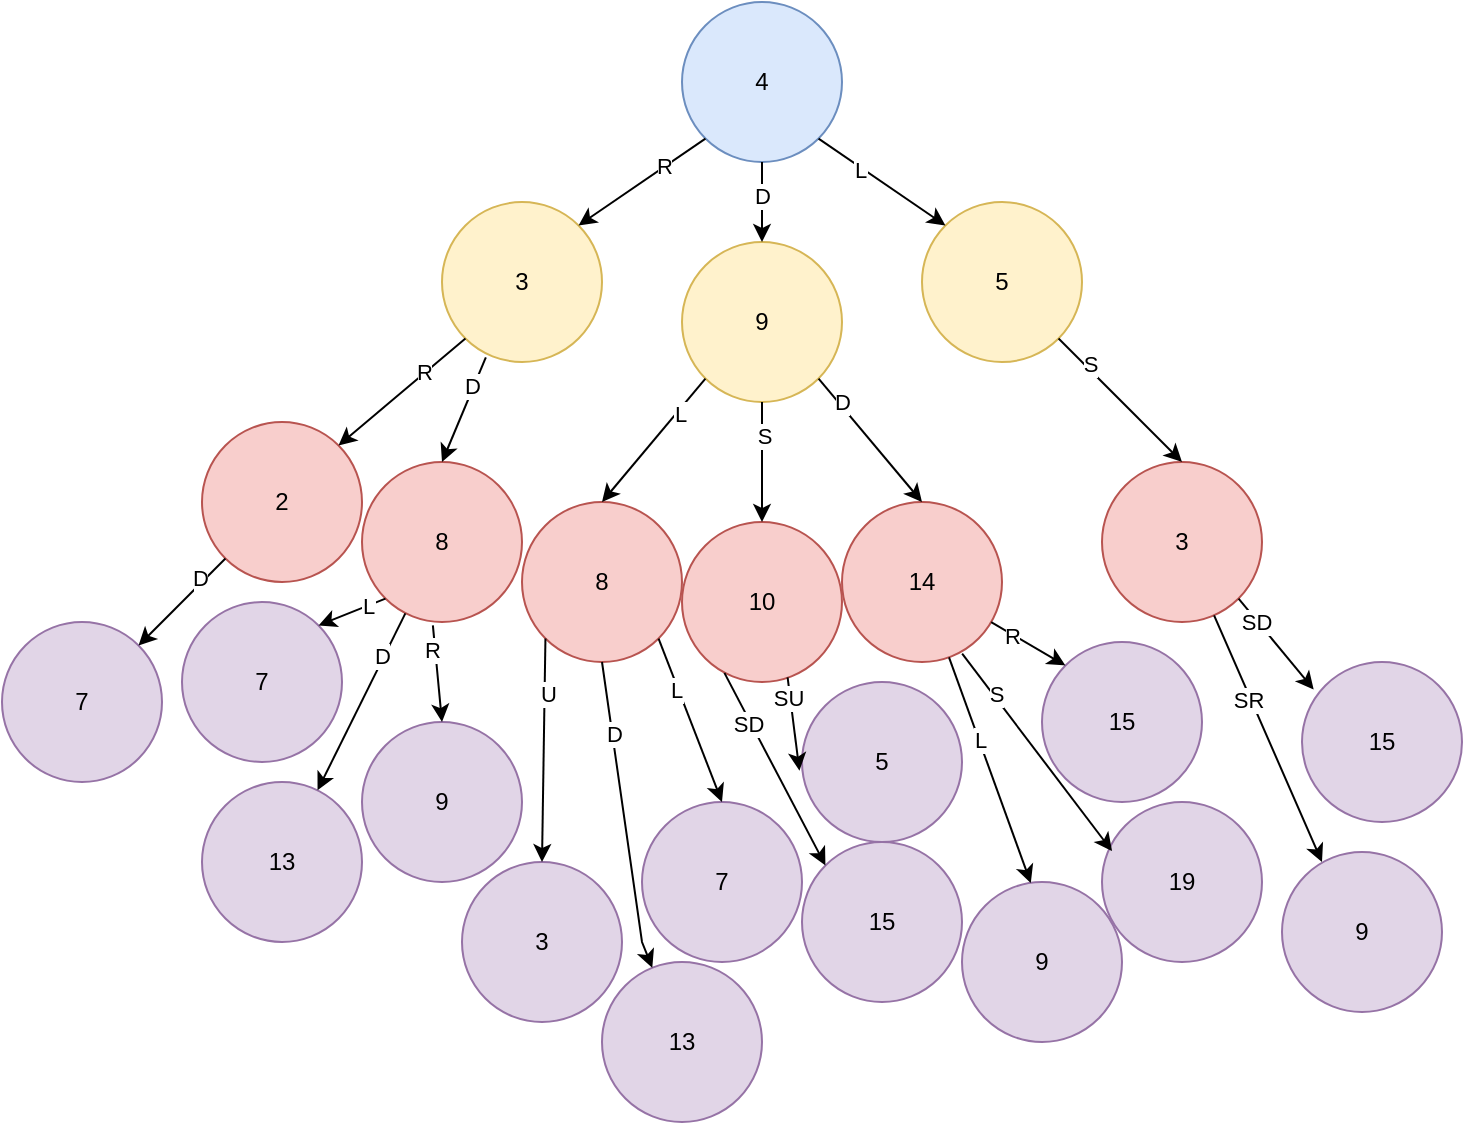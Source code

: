 <mxfile version="20.2.3" type="device"><diagram id="Uxv8ZUywDkKNSfM0U2kx" name="Halaman-1"><mxGraphModel dx="1221" dy="634" grid="1" gridSize="10" guides="1" tooltips="1" connect="1" arrows="1" fold="1" page="1" pageScale="1" pageWidth="827" pageHeight="1169" math="0" shadow="0"><root><mxCell id="0"/><mxCell id="1" parent="0"/><mxCell id="FtjuTEoWzu1NTmcTvjd2-1" value="4" style="ellipse;whiteSpace=wrap;html=1;aspect=fixed;fillColor=#dae8fc;strokeColor=#6c8ebf;" vertex="1" parent="1"><mxGeometry x="370" y="240" width="80" height="80" as="geometry"/></mxCell><mxCell id="FtjuTEoWzu1NTmcTvjd2-2" value="5" style="ellipse;whiteSpace=wrap;html=1;aspect=fixed;fillColor=#fff2cc;strokeColor=#d6b656;" vertex="1" parent="1"><mxGeometry x="490" y="340" width="80" height="80" as="geometry"/></mxCell><mxCell id="FtjuTEoWzu1NTmcTvjd2-3" value="9" style="ellipse;whiteSpace=wrap;html=1;aspect=fixed;fillColor=#fff2cc;strokeColor=#d6b656;" vertex="1" parent="1"><mxGeometry x="370" y="360" width="80" height="80" as="geometry"/></mxCell><mxCell id="FtjuTEoWzu1NTmcTvjd2-4" value="3" style="ellipse;whiteSpace=wrap;html=1;aspect=fixed;fillColor=#fff2cc;strokeColor=#d6b656;" vertex="1" parent="1"><mxGeometry x="250" y="340" width="80" height="80" as="geometry"/></mxCell><mxCell id="FtjuTEoWzu1NTmcTvjd2-5" value="" style="endArrow=classic;html=1;rounded=0;exitX=0.5;exitY=1;exitDx=0;exitDy=0;entryX=0.5;entryY=0;entryDx=0;entryDy=0;" edge="1" parent="1" source="FtjuTEoWzu1NTmcTvjd2-1" target="FtjuTEoWzu1NTmcTvjd2-3"><mxGeometry width="50" height="50" relative="1" as="geometry"><mxPoint x="390" y="300" as="sourcePoint"/><mxPoint x="440" y="250" as="targetPoint"/></mxGeometry></mxCell><mxCell id="FtjuTEoWzu1NTmcTvjd2-6" value="D" style="edgeLabel;html=1;align=center;verticalAlign=middle;resizable=0;points=[];" vertex="1" connectable="0" parent="FtjuTEoWzu1NTmcTvjd2-5"><mxGeometry x="0.213" y="-1" relative="1" as="geometry"><mxPoint x="1" y="-8" as="offset"/></mxGeometry></mxCell><mxCell id="FtjuTEoWzu1NTmcTvjd2-7" value="" style="endArrow=classic;html=1;rounded=0;exitX=0;exitY=1;exitDx=0;exitDy=0;entryX=1;entryY=0;entryDx=0;entryDy=0;" edge="1" parent="1" source="FtjuTEoWzu1NTmcTvjd2-1" target="FtjuTEoWzu1NTmcTvjd2-4"><mxGeometry width="50" height="50" relative="1" as="geometry"><mxPoint x="400" y="370" as="sourcePoint"/><mxPoint x="450" y="320" as="targetPoint"/></mxGeometry></mxCell><mxCell id="FtjuTEoWzu1NTmcTvjd2-8" value="R" style="edgeLabel;html=1;align=center;verticalAlign=middle;resizable=0;points=[];" vertex="1" connectable="0" parent="FtjuTEoWzu1NTmcTvjd2-7"><mxGeometry x="-0.359" y="-1" relative="1" as="geometry"><mxPoint as="offset"/></mxGeometry></mxCell><mxCell id="FtjuTEoWzu1NTmcTvjd2-9" value="" style="endArrow=classic;html=1;rounded=0;entryX=0;entryY=0;entryDx=0;entryDy=0;exitX=1;exitY=1;exitDx=0;exitDy=0;" edge="1" parent="1" source="FtjuTEoWzu1NTmcTvjd2-1" target="FtjuTEoWzu1NTmcTvjd2-2"><mxGeometry width="50" height="50" relative="1" as="geometry"><mxPoint x="400" y="370" as="sourcePoint"/><mxPoint x="450" y="320" as="targetPoint"/></mxGeometry></mxCell><mxCell id="FtjuTEoWzu1NTmcTvjd2-10" value="L" style="edgeLabel;html=1;align=center;verticalAlign=middle;resizable=0;points=[];" vertex="1" connectable="0" parent="FtjuTEoWzu1NTmcTvjd2-9"><mxGeometry x="-0.329" y="-1" relative="1" as="geometry"><mxPoint as="offset"/></mxGeometry></mxCell><mxCell id="FtjuTEoWzu1NTmcTvjd2-11" value="8" style="ellipse;whiteSpace=wrap;html=1;aspect=fixed;fillColor=#f8cecc;strokeColor=#b85450;" vertex="1" parent="1"><mxGeometry x="210" y="470" width="80" height="80" as="geometry"/></mxCell><mxCell id="FtjuTEoWzu1NTmcTvjd2-12" value="2" style="ellipse;whiteSpace=wrap;html=1;aspect=fixed;fillColor=#f8cecc;strokeColor=#b85450;" vertex="1" parent="1"><mxGeometry x="130" y="450" width="80" height="80" as="geometry"/></mxCell><mxCell id="FtjuTEoWzu1NTmcTvjd2-13" value="" style="endArrow=classic;html=1;rounded=0;exitX=0;exitY=1;exitDx=0;exitDy=0;entryX=1;entryY=0;entryDx=0;entryDy=0;" edge="1" parent="1" source="FtjuTEoWzu1NTmcTvjd2-4" target="FtjuTEoWzu1NTmcTvjd2-12"><mxGeometry width="50" height="50" relative="1" as="geometry"><mxPoint x="391.716" y="318.284" as="sourcePoint"/><mxPoint x="328.284" y="361.716" as="targetPoint"/></mxGeometry></mxCell><mxCell id="FtjuTEoWzu1NTmcTvjd2-14" value="R" style="edgeLabel;html=1;align=center;verticalAlign=middle;resizable=0;points=[];" vertex="1" connectable="0" parent="FtjuTEoWzu1NTmcTvjd2-13"><mxGeometry x="-0.359" y="-1" relative="1" as="geometry"><mxPoint as="offset"/></mxGeometry></mxCell><mxCell id="FtjuTEoWzu1NTmcTvjd2-15" value="" style="endArrow=classic;html=1;rounded=0;exitX=0.274;exitY=0.971;exitDx=0;exitDy=0;entryX=0.5;entryY=0;entryDx=0;entryDy=0;exitPerimeter=0;" edge="1" parent="1" source="FtjuTEoWzu1NTmcTvjd2-4" target="FtjuTEoWzu1NTmcTvjd2-11"><mxGeometry width="50" height="50" relative="1" as="geometry"><mxPoint x="400" y="420" as="sourcePoint"/><mxPoint x="450" y="370" as="targetPoint"/></mxGeometry></mxCell><mxCell id="FtjuTEoWzu1NTmcTvjd2-18" value="D" style="edgeLabel;html=1;align=center;verticalAlign=middle;resizable=0;points=[];" vertex="1" connectable="0" parent="FtjuTEoWzu1NTmcTvjd2-15"><mxGeometry x="-0.451" y="-1" relative="1" as="geometry"><mxPoint as="offset"/></mxGeometry></mxCell><mxCell id="FtjuTEoWzu1NTmcTvjd2-19" value="14" style="ellipse;whiteSpace=wrap;html=1;aspect=fixed;fillColor=#f8cecc;strokeColor=#b85450;" vertex="1" parent="1"><mxGeometry x="450" y="490" width="80" height="80" as="geometry"/></mxCell><mxCell id="FtjuTEoWzu1NTmcTvjd2-20" value="10" style="ellipse;whiteSpace=wrap;html=1;aspect=fixed;fillColor=#f8cecc;strokeColor=#b85450;" vertex="1" parent="1"><mxGeometry x="370" y="500" width="80" height="80" as="geometry"/></mxCell><mxCell id="FtjuTEoWzu1NTmcTvjd2-21" value="8" style="ellipse;whiteSpace=wrap;html=1;aspect=fixed;fillColor=#f8cecc;strokeColor=#b85450;" vertex="1" parent="1"><mxGeometry x="290" y="490" width="80" height="80" as="geometry"/></mxCell><mxCell id="FtjuTEoWzu1NTmcTvjd2-22" value="" style="endArrow=classic;html=1;rounded=0;exitX=0;exitY=1;exitDx=0;exitDy=0;entryX=0.5;entryY=0;entryDx=0;entryDy=0;" edge="1" parent="1" source="FtjuTEoWzu1NTmcTvjd2-3" target="FtjuTEoWzu1NTmcTvjd2-21"><mxGeometry width="50" height="50" relative="1" as="geometry"><mxPoint x="400" y="530" as="sourcePoint"/><mxPoint x="450" y="480" as="targetPoint"/></mxGeometry></mxCell><mxCell id="FtjuTEoWzu1NTmcTvjd2-23" value="L" style="edgeLabel;html=1;align=center;verticalAlign=middle;resizable=0;points=[];" vertex="1" connectable="0" parent="FtjuTEoWzu1NTmcTvjd2-22"><mxGeometry x="-0.457" y="1" relative="1" as="geometry"><mxPoint as="offset"/></mxGeometry></mxCell><mxCell id="FtjuTEoWzu1NTmcTvjd2-24" value="" style="endArrow=classic;html=1;rounded=0;exitX=0.5;exitY=1;exitDx=0;exitDy=0;entryX=0.5;entryY=0;entryDx=0;entryDy=0;" edge="1" parent="1" source="FtjuTEoWzu1NTmcTvjd2-3" target="FtjuTEoWzu1NTmcTvjd2-20"><mxGeometry width="50" height="50" relative="1" as="geometry"><mxPoint x="391.716" y="438.284" as="sourcePoint"/><mxPoint x="340" y="500" as="targetPoint"/></mxGeometry></mxCell><mxCell id="FtjuTEoWzu1NTmcTvjd2-25" value="S" style="edgeLabel;html=1;align=center;verticalAlign=middle;resizable=0;points=[];" vertex="1" connectable="0" parent="FtjuTEoWzu1NTmcTvjd2-24"><mxGeometry x="-0.457" y="1" relative="1" as="geometry"><mxPoint as="offset"/></mxGeometry></mxCell><mxCell id="FtjuTEoWzu1NTmcTvjd2-26" value="" style="endArrow=classic;html=1;rounded=0;exitX=1;exitY=1;exitDx=0;exitDy=0;entryX=0.5;entryY=0;entryDx=0;entryDy=0;" edge="1" parent="1" source="FtjuTEoWzu1NTmcTvjd2-3" target="FtjuTEoWzu1NTmcTvjd2-19"><mxGeometry width="50" height="50" relative="1" as="geometry"><mxPoint x="400" y="530" as="sourcePoint"/><mxPoint x="450" y="480" as="targetPoint"/></mxGeometry></mxCell><mxCell id="FtjuTEoWzu1NTmcTvjd2-27" value="D" style="edgeLabel;html=1;align=center;verticalAlign=middle;resizable=0;points=[];" vertex="1" connectable="0" parent="FtjuTEoWzu1NTmcTvjd2-26"><mxGeometry x="-0.778" y="1" relative="1" as="geometry"><mxPoint x="5" y="5" as="offset"/></mxGeometry></mxCell><mxCell id="FtjuTEoWzu1NTmcTvjd2-28" value="3" style="ellipse;whiteSpace=wrap;html=1;aspect=fixed;fillColor=#f8cecc;strokeColor=#b85450;" vertex="1" parent="1"><mxGeometry x="580" y="470" width="80" height="80" as="geometry"/></mxCell><mxCell id="FtjuTEoWzu1NTmcTvjd2-29" value="" style="endArrow=classic;html=1;rounded=0;exitX=1;exitY=1;exitDx=0;exitDy=0;entryX=0.5;entryY=0;entryDx=0;entryDy=0;" edge="1" parent="1" source="FtjuTEoWzu1NTmcTvjd2-2" target="FtjuTEoWzu1NTmcTvjd2-28"><mxGeometry width="50" height="50" relative="1" as="geometry"><mxPoint x="400" y="470" as="sourcePoint"/><mxPoint x="450" y="420" as="targetPoint"/></mxGeometry></mxCell><mxCell id="FtjuTEoWzu1NTmcTvjd2-30" value="S" style="edgeLabel;html=1;align=center;verticalAlign=middle;resizable=0;points=[];" vertex="1" connectable="0" parent="FtjuTEoWzu1NTmcTvjd2-29"><mxGeometry x="-0.552" y="2" relative="1" as="geometry"><mxPoint as="offset"/></mxGeometry></mxCell><mxCell id="FtjuTEoWzu1NTmcTvjd2-31" value="7" style="ellipse;whiteSpace=wrap;html=1;aspect=fixed;fillColor=#e1d5e7;strokeColor=#9673a6;" vertex="1" parent="1"><mxGeometry x="30" y="550" width="80" height="80" as="geometry"/></mxCell><mxCell id="FtjuTEoWzu1NTmcTvjd2-32" value="" style="endArrow=classic;html=1;rounded=0;exitX=0;exitY=1;exitDx=0;exitDy=0;entryX=1;entryY=0;entryDx=0;entryDy=0;" edge="1" parent="1" source="FtjuTEoWzu1NTmcTvjd2-12" target="FtjuTEoWzu1NTmcTvjd2-31"><mxGeometry width="50" height="50" relative="1" as="geometry"><mxPoint x="220" y="590" as="sourcePoint"/><mxPoint x="270" y="540" as="targetPoint"/></mxGeometry></mxCell><mxCell id="FtjuTEoWzu1NTmcTvjd2-33" value="D" style="edgeLabel;html=1;align=center;verticalAlign=middle;resizable=0;points=[];" vertex="1" connectable="0" parent="FtjuTEoWzu1NTmcTvjd2-32"><mxGeometry x="-0.485" y="-2" relative="1" as="geometry"><mxPoint as="offset"/></mxGeometry></mxCell><mxCell id="FtjuTEoWzu1NTmcTvjd2-34" value="7" style="ellipse;whiteSpace=wrap;html=1;aspect=fixed;fillColor=#e1d5e7;strokeColor=#9673a6;" vertex="1" parent="1"><mxGeometry x="120" y="540" width="80" height="80" as="geometry"/></mxCell><mxCell id="FtjuTEoWzu1NTmcTvjd2-35" value="13" style="ellipse;whiteSpace=wrap;html=1;aspect=fixed;fillColor=#e1d5e7;strokeColor=#9673a6;" vertex="1" parent="1"><mxGeometry x="130" y="630" width="80" height="80" as="geometry"/></mxCell><mxCell id="FtjuTEoWzu1NTmcTvjd2-36" value="9" style="ellipse;whiteSpace=wrap;html=1;aspect=fixed;fillColor=#e1d5e7;strokeColor=#9673a6;" vertex="1" parent="1"><mxGeometry x="210" y="600" width="80" height="80" as="geometry"/></mxCell><mxCell id="FtjuTEoWzu1NTmcTvjd2-37" value="" style="endArrow=classic;html=1;rounded=0;exitX=0;exitY=1;exitDx=0;exitDy=0;entryX=1;entryY=0;entryDx=0;entryDy=0;" edge="1" parent="1" source="FtjuTEoWzu1NTmcTvjd2-11" target="FtjuTEoWzu1NTmcTvjd2-34"><mxGeometry width="50" height="50" relative="1" as="geometry"><mxPoint x="220" y="590" as="sourcePoint"/><mxPoint x="270" y="540" as="targetPoint"/></mxGeometry></mxCell><mxCell id="FtjuTEoWzu1NTmcTvjd2-38" value="L" style="edgeLabel;html=1;align=center;verticalAlign=middle;resizable=0;points=[];" vertex="1" connectable="0" parent="FtjuTEoWzu1NTmcTvjd2-37"><mxGeometry x="-0.471" relative="1" as="geometry"><mxPoint as="offset"/></mxGeometry></mxCell><mxCell id="FtjuTEoWzu1NTmcTvjd2-39" value="" style="endArrow=classic;html=1;rounded=0;exitX=0.271;exitY=0.946;exitDx=0;exitDy=0;exitPerimeter=0;" edge="1" parent="1" source="FtjuTEoWzu1NTmcTvjd2-11" target="FtjuTEoWzu1NTmcTvjd2-35"><mxGeometry width="50" height="50" relative="1" as="geometry"><mxPoint x="220" y="590" as="sourcePoint"/><mxPoint x="270" y="540" as="targetPoint"/></mxGeometry></mxCell><mxCell id="FtjuTEoWzu1NTmcTvjd2-40" value="D" style="edgeLabel;html=1;align=center;verticalAlign=middle;resizable=0;points=[];" vertex="1" connectable="0" parent="FtjuTEoWzu1NTmcTvjd2-39"><mxGeometry x="-0.5" y="-1" relative="1" as="geometry"><mxPoint as="offset"/></mxGeometry></mxCell><mxCell id="FtjuTEoWzu1NTmcTvjd2-41" value="" style="endArrow=classic;html=1;rounded=0;exitX=0.443;exitY=1.021;exitDx=0;exitDy=0;exitPerimeter=0;entryX=0.5;entryY=0;entryDx=0;entryDy=0;" edge="1" parent="1" source="FtjuTEoWzu1NTmcTvjd2-11" target="FtjuTEoWzu1NTmcTvjd2-36"><mxGeometry width="50" height="50" relative="1" as="geometry"><mxPoint x="220" y="590" as="sourcePoint"/><mxPoint x="270" y="540" as="targetPoint"/></mxGeometry></mxCell><mxCell id="FtjuTEoWzu1NTmcTvjd2-42" value="R" style="edgeLabel;html=1;align=center;verticalAlign=middle;resizable=0;points=[];" vertex="1" connectable="0" parent="FtjuTEoWzu1NTmcTvjd2-41"><mxGeometry x="-0.498" y="-2" relative="1" as="geometry"><mxPoint as="offset"/></mxGeometry></mxCell><mxCell id="FtjuTEoWzu1NTmcTvjd2-43" value="3" style="ellipse;whiteSpace=wrap;html=1;aspect=fixed;fillColor=#e1d5e7;strokeColor=#9673a6;" vertex="1" parent="1"><mxGeometry x="260" y="670" width="80" height="80" as="geometry"/></mxCell><mxCell id="FtjuTEoWzu1NTmcTvjd2-44" value="7" style="ellipse;whiteSpace=wrap;html=1;aspect=fixed;fillColor=#e1d5e7;strokeColor=#9673a6;" vertex="1" parent="1"><mxGeometry x="350" y="640" width="80" height="80" as="geometry"/></mxCell><mxCell id="FtjuTEoWzu1NTmcTvjd2-46" value="" style="endArrow=classic;html=1;rounded=0;exitX=0;exitY=1;exitDx=0;exitDy=0;entryX=0.5;entryY=0;entryDx=0;entryDy=0;" edge="1" parent="1" source="FtjuTEoWzu1NTmcTvjd2-21" target="FtjuTEoWzu1NTmcTvjd2-43"><mxGeometry width="50" height="50" relative="1" as="geometry"><mxPoint x="340" y="620" as="sourcePoint"/><mxPoint x="390" y="570" as="targetPoint"/></mxGeometry></mxCell><mxCell id="FtjuTEoWzu1NTmcTvjd2-47" value="U" style="edgeLabel;html=1;align=center;verticalAlign=middle;resizable=0;points=[];" vertex="1" connectable="0" parent="FtjuTEoWzu1NTmcTvjd2-46"><mxGeometry x="-0.505" y="1" relative="1" as="geometry"><mxPoint as="offset"/></mxGeometry></mxCell><mxCell id="FtjuTEoWzu1NTmcTvjd2-48" value="" style="endArrow=classic;html=1;rounded=0;exitX=1;exitY=1;exitDx=0;exitDy=0;entryX=0.5;entryY=0;entryDx=0;entryDy=0;" edge="1" parent="1" source="FtjuTEoWzu1NTmcTvjd2-21" target="FtjuTEoWzu1NTmcTvjd2-44"><mxGeometry width="50" height="50" relative="1" as="geometry"><mxPoint x="340" y="620" as="sourcePoint"/><mxPoint x="390" y="570" as="targetPoint"/></mxGeometry></mxCell><mxCell id="FtjuTEoWzu1NTmcTvjd2-49" value="L" style="edgeLabel;html=1;align=center;verticalAlign=middle;resizable=0;points=[];" vertex="1" connectable="0" parent="FtjuTEoWzu1NTmcTvjd2-48"><mxGeometry x="-0.399" y="-1" relative="1" as="geometry"><mxPoint as="offset"/></mxGeometry></mxCell><mxCell id="FtjuTEoWzu1NTmcTvjd2-50" value="13" style="ellipse;whiteSpace=wrap;html=1;aspect=fixed;fillColor=#e1d5e7;strokeColor=#9673a6;" vertex="1" parent="1"><mxGeometry x="330" y="720" width="80" height="80" as="geometry"/></mxCell><mxCell id="FtjuTEoWzu1NTmcTvjd2-51" value="" style="endArrow=classic;html=1;rounded=0;exitX=0.5;exitY=1;exitDx=0;exitDy=0;" edge="1" parent="1" source="FtjuTEoWzu1NTmcTvjd2-21" target="FtjuTEoWzu1NTmcTvjd2-50"><mxGeometry width="50" height="50" relative="1" as="geometry"><mxPoint x="340" y="620" as="sourcePoint"/><mxPoint x="390" y="570" as="targetPoint"/><Array as="points"><mxPoint x="350" y="710"/></Array></mxGeometry></mxCell><mxCell id="FtjuTEoWzu1NTmcTvjd2-52" value="D" style="edgeLabel;html=1;align=center;verticalAlign=middle;resizable=0;points=[];" vertex="1" connectable="0" parent="FtjuTEoWzu1NTmcTvjd2-51"><mxGeometry x="-0.538" y="1" relative="1" as="geometry"><mxPoint as="offset"/></mxGeometry></mxCell><mxCell id="FtjuTEoWzu1NTmcTvjd2-53" value="5" style="ellipse;whiteSpace=wrap;html=1;aspect=fixed;fillColor=#e1d5e7;strokeColor=#9673a6;" vertex="1" parent="1"><mxGeometry x="430" y="580" width="80" height="80" as="geometry"/></mxCell><mxCell id="FtjuTEoWzu1NTmcTvjd2-54" value="15" style="ellipse;whiteSpace=wrap;html=1;aspect=fixed;fillColor=#e1d5e7;strokeColor=#9673a6;" vertex="1" parent="1"><mxGeometry x="430" y="660" width="80" height="80" as="geometry"/></mxCell><mxCell id="FtjuTEoWzu1NTmcTvjd2-55" value="" style="endArrow=classic;html=1;rounded=0;exitX=0.66;exitY=0.971;exitDx=0;exitDy=0;entryX=-0.016;entryY=0.554;entryDx=0;entryDy=0;entryPerimeter=0;exitPerimeter=0;" edge="1" parent="1" source="FtjuTEoWzu1NTmcTvjd2-20" target="FtjuTEoWzu1NTmcTvjd2-53"><mxGeometry width="50" height="50" relative="1" as="geometry"><mxPoint x="340" y="670" as="sourcePoint"/><mxPoint x="390" y="620" as="targetPoint"/></mxGeometry></mxCell><mxCell id="FtjuTEoWzu1NTmcTvjd2-57" value="SU" style="edgeLabel;html=1;align=center;verticalAlign=middle;resizable=0;points=[];" vertex="1" connectable="0" parent="FtjuTEoWzu1NTmcTvjd2-55"><mxGeometry x="-0.579" y="-1" relative="1" as="geometry"><mxPoint as="offset"/></mxGeometry></mxCell><mxCell id="FtjuTEoWzu1NTmcTvjd2-58" value="" style="endArrow=classic;html=1;rounded=0;entryX=0;entryY=0;entryDx=0;entryDy=0;exitX=0.265;exitY=0.943;exitDx=0;exitDy=0;exitPerimeter=0;" edge="1" parent="1" source="FtjuTEoWzu1NTmcTvjd2-20" target="FtjuTEoWzu1NTmcTvjd2-54"><mxGeometry width="50" height="50" relative="1" as="geometry"><mxPoint x="340" y="670" as="sourcePoint"/><mxPoint x="390" y="620" as="targetPoint"/></mxGeometry></mxCell><mxCell id="FtjuTEoWzu1NTmcTvjd2-60" value="SD" style="edgeLabel;html=1;align=center;verticalAlign=middle;resizable=0;points=[];" vertex="1" connectable="0" parent="FtjuTEoWzu1NTmcTvjd2-58"><mxGeometry x="-0.488" y="-2" relative="1" as="geometry"><mxPoint as="offset"/></mxGeometry></mxCell><mxCell id="FtjuTEoWzu1NTmcTvjd2-61" value="15" style="ellipse;whiteSpace=wrap;html=1;aspect=fixed;fillColor=#e1d5e7;strokeColor=#9673a6;" vertex="1" parent="1"><mxGeometry x="550" y="560" width="80" height="80" as="geometry"/></mxCell><mxCell id="FtjuTEoWzu1NTmcTvjd2-62" value="9" style="ellipse;whiteSpace=wrap;html=1;aspect=fixed;fillColor=#e1d5e7;strokeColor=#9673a6;" vertex="1" parent="1"><mxGeometry x="510" y="680" width="80" height="80" as="geometry"/></mxCell><mxCell id="FtjuTEoWzu1NTmcTvjd2-63" value="19" style="ellipse;whiteSpace=wrap;html=1;aspect=fixed;fillColor=#e1d5e7;strokeColor=#9673a6;" vertex="1" parent="1"><mxGeometry x="580" y="640" width="80" height="80" as="geometry"/></mxCell><mxCell id="FtjuTEoWzu1NTmcTvjd2-64" value="" style="endArrow=classic;html=1;rounded=0;entryX=0.43;entryY=0.007;entryDx=0;entryDy=0;entryPerimeter=0;" edge="1" parent="1" source="FtjuTEoWzu1NTmcTvjd2-19" target="FtjuTEoWzu1NTmcTvjd2-62"><mxGeometry width="50" height="50" relative="1" as="geometry"><mxPoint x="340" y="670" as="sourcePoint"/><mxPoint x="390" y="620" as="targetPoint"/></mxGeometry></mxCell><mxCell id="FtjuTEoWzu1NTmcTvjd2-65" value="L" style="edgeLabel;html=1;align=center;verticalAlign=middle;resizable=0;points=[];" vertex="1" connectable="0" parent="FtjuTEoWzu1NTmcTvjd2-64"><mxGeometry x="-0.269" relative="1" as="geometry"><mxPoint as="offset"/></mxGeometry></mxCell><mxCell id="FtjuTEoWzu1NTmcTvjd2-66" value="" style="endArrow=classic;html=1;rounded=0;entryX=0.063;entryY=0.307;entryDx=0;entryDy=0;entryPerimeter=0;exitX=0.751;exitY=0.948;exitDx=0;exitDy=0;exitPerimeter=0;" edge="1" parent="1" source="FtjuTEoWzu1NTmcTvjd2-19" target="FtjuTEoWzu1NTmcTvjd2-63"><mxGeometry width="50" height="50" relative="1" as="geometry"><mxPoint x="340" y="670" as="sourcePoint"/><mxPoint x="390" y="620" as="targetPoint"/></mxGeometry></mxCell><mxCell id="FtjuTEoWzu1NTmcTvjd2-67" value="S" style="edgeLabel;html=1;align=center;verticalAlign=middle;resizable=0;points=[];" vertex="1" connectable="0" parent="FtjuTEoWzu1NTmcTvjd2-66"><mxGeometry x="-0.586" y="1" relative="1" as="geometry"><mxPoint as="offset"/></mxGeometry></mxCell><mxCell id="FtjuTEoWzu1NTmcTvjd2-68" value="" style="endArrow=classic;html=1;rounded=0;entryX=0;entryY=0;entryDx=0;entryDy=0;" edge="1" parent="1" source="FtjuTEoWzu1NTmcTvjd2-19" target="FtjuTEoWzu1NTmcTvjd2-61"><mxGeometry width="50" height="50" relative="1" as="geometry"><mxPoint x="340" y="670" as="sourcePoint"/><mxPoint x="390" y="620" as="targetPoint"/></mxGeometry></mxCell><mxCell id="FtjuTEoWzu1NTmcTvjd2-69" value="R" style="edgeLabel;html=1;align=center;verticalAlign=middle;resizable=0;points=[];" vertex="1" connectable="0" parent="FtjuTEoWzu1NTmcTvjd2-68"><mxGeometry x="-0.433" y="-1" relative="1" as="geometry"><mxPoint as="offset"/></mxGeometry></mxCell><mxCell id="FtjuTEoWzu1NTmcTvjd2-70" value="15" style="ellipse;whiteSpace=wrap;html=1;aspect=fixed;fillColor=#e1d5e7;strokeColor=#9673a6;" vertex="1" parent="1"><mxGeometry x="680" y="570" width="80" height="80" as="geometry"/></mxCell><mxCell id="FtjuTEoWzu1NTmcTvjd2-71" value="" style="endArrow=classic;html=1;rounded=0;exitX=1;exitY=1;exitDx=0;exitDy=0;entryX=0.073;entryY=0.172;entryDx=0;entryDy=0;entryPerimeter=0;" edge="1" parent="1" source="FtjuTEoWzu1NTmcTvjd2-28" target="FtjuTEoWzu1NTmcTvjd2-70"><mxGeometry width="50" height="50" relative="1" as="geometry"><mxPoint x="540" y="670" as="sourcePoint"/><mxPoint x="590" y="620" as="targetPoint"/></mxGeometry></mxCell><mxCell id="FtjuTEoWzu1NTmcTvjd2-72" value="SD" style="edgeLabel;html=1;align=center;verticalAlign=middle;resizable=0;points=[];" vertex="1" connectable="0" parent="FtjuTEoWzu1NTmcTvjd2-71"><mxGeometry x="-0.513" y="-1" relative="1" as="geometry"><mxPoint as="offset"/></mxGeometry></mxCell><mxCell id="FtjuTEoWzu1NTmcTvjd2-73" value="9" style="ellipse;whiteSpace=wrap;html=1;aspect=fixed;fillColor=#e1d5e7;strokeColor=#9673a6;" vertex="1" parent="1"><mxGeometry x="670" y="665" width="80" height="80" as="geometry"/></mxCell><mxCell id="FtjuTEoWzu1NTmcTvjd2-74" value="" style="endArrow=classic;html=1;rounded=0;entryX=0.25;entryY=0.063;entryDx=0;entryDy=0;entryPerimeter=0;" edge="1" parent="1" source="FtjuTEoWzu1NTmcTvjd2-28" target="FtjuTEoWzu1NTmcTvjd2-73"><mxGeometry width="50" height="50" relative="1" as="geometry"><mxPoint x="540" y="670" as="sourcePoint"/><mxPoint x="590" y="620" as="targetPoint"/></mxGeometry></mxCell><mxCell id="FtjuTEoWzu1NTmcTvjd2-75" value="SR" style="edgeLabel;html=1;align=center;verticalAlign=middle;resizable=0;points=[];" vertex="1" connectable="0" parent="FtjuTEoWzu1NTmcTvjd2-74"><mxGeometry x="-0.329" y="-1" relative="1" as="geometry"><mxPoint as="offset"/></mxGeometry></mxCell></root></mxGraphModel></diagram></mxfile>